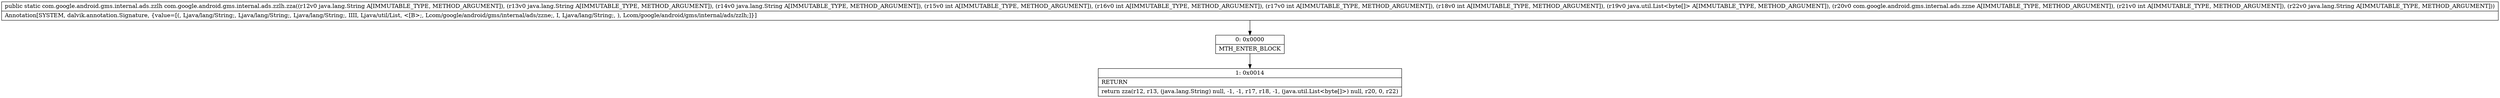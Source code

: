 digraph "CFG forcom.google.android.gms.internal.ads.zzlh.zza(Ljava\/lang\/String;Ljava\/lang\/String;Ljava\/lang\/String;IIIILjava\/util\/List;Lcom\/google\/android\/gms\/internal\/ads\/zzne;ILjava\/lang\/String;)Lcom\/google\/android\/gms\/internal\/ads\/zzlh;" {
Node_0 [shape=record,label="{0\:\ 0x0000|MTH_ENTER_BLOCK\l}"];
Node_1 [shape=record,label="{1\:\ 0x0014|RETURN\l|return zza(r12, r13, (java.lang.String) null, \-1, \-1, r17, r18, \-1, (java.util.List\<byte[]\>) null, r20, 0, r22)\l}"];
MethodNode[shape=record,label="{public static com.google.android.gms.internal.ads.zzlh com.google.android.gms.internal.ads.zzlh.zza((r12v0 java.lang.String A[IMMUTABLE_TYPE, METHOD_ARGUMENT]), (r13v0 java.lang.String A[IMMUTABLE_TYPE, METHOD_ARGUMENT]), (r14v0 java.lang.String A[IMMUTABLE_TYPE, METHOD_ARGUMENT]), (r15v0 int A[IMMUTABLE_TYPE, METHOD_ARGUMENT]), (r16v0 int A[IMMUTABLE_TYPE, METHOD_ARGUMENT]), (r17v0 int A[IMMUTABLE_TYPE, METHOD_ARGUMENT]), (r18v0 int A[IMMUTABLE_TYPE, METHOD_ARGUMENT]), (r19v0 java.util.List\<byte[]\> A[IMMUTABLE_TYPE, METHOD_ARGUMENT]), (r20v0 com.google.android.gms.internal.ads.zzne A[IMMUTABLE_TYPE, METHOD_ARGUMENT]), (r21v0 int A[IMMUTABLE_TYPE, METHOD_ARGUMENT]), (r22v0 java.lang.String A[IMMUTABLE_TYPE, METHOD_ARGUMENT]))  | Annotation[SYSTEM, dalvik.annotation.Signature, \{value=[(, Ljava\/lang\/String;, Ljava\/lang\/String;, Ljava\/lang\/String;, IIII, Ljava\/util\/List, \<[B\>;, Lcom\/google\/android\/gms\/internal\/ads\/zzne;, I, Ljava\/lang\/String;, ), Lcom\/google\/android\/gms\/internal\/ads\/zzlh;]\}]\l}"];
MethodNode -> Node_0;
Node_0 -> Node_1;
}

